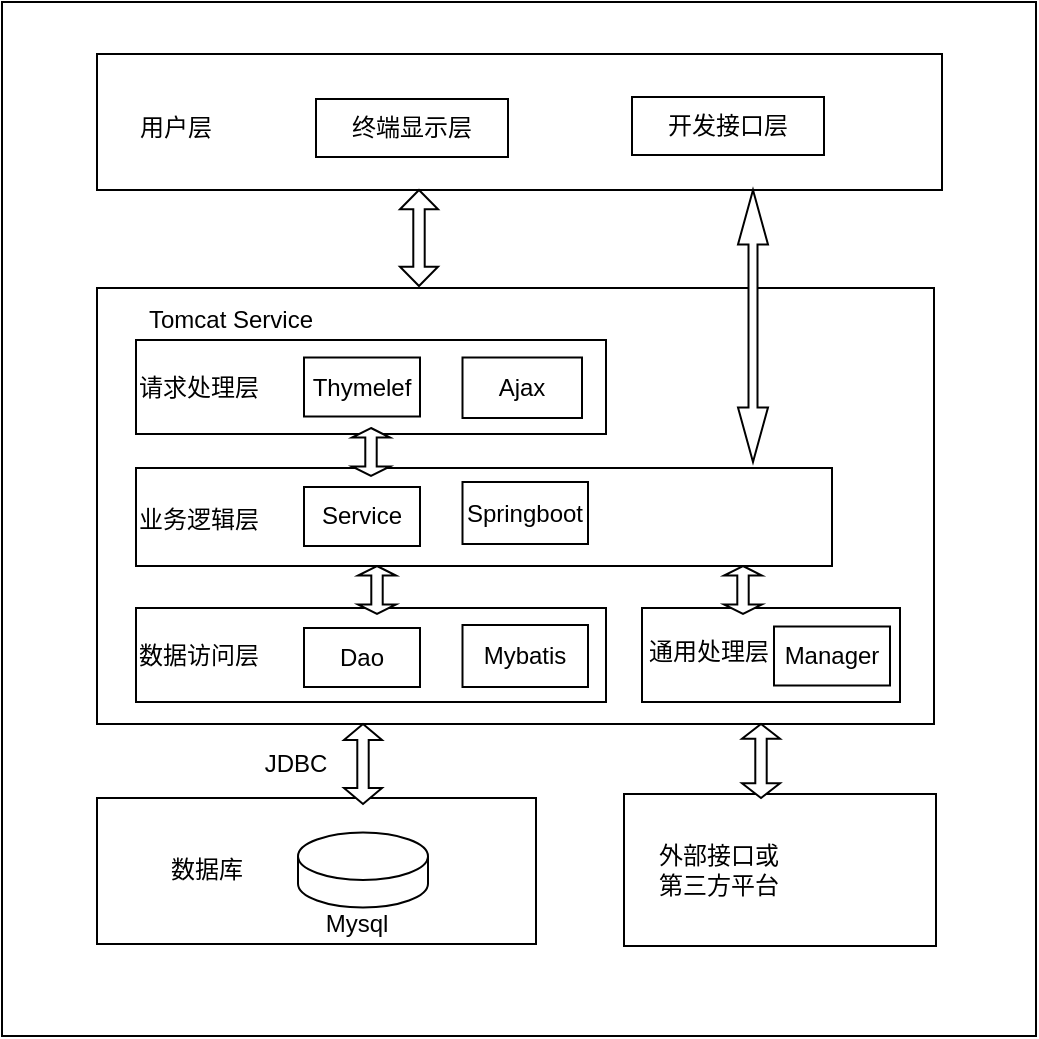 <mxfile version="15.5.9" type="github">
  <diagram id="5zzlWT1AY_aMHV63K7gK" name="Page-1">
    <mxGraphModel dx="1431" dy="598" grid="0" gridSize="10" guides="1" tooltips="1" connect="1" arrows="0" fold="1" page="1" pageScale="1" pageWidth="827" pageHeight="1169" math="0" shadow="0">
      <root>
        <mxCell id="0" />
        <mxCell id="1" parent="0" />
        <mxCell id="IhSWrFoO7B_8_wPxQ5ro-1" value="" style="whiteSpace=wrap;html=1;aspect=fixed;" vertex="1" parent="1">
          <mxGeometry x="205" y="12" width="517" height="517" as="geometry" />
        </mxCell>
        <mxCell id="IhSWrFoO7B_8_wPxQ5ro-18" value="" style="rounded=0;whiteSpace=wrap;html=1;" vertex="1" parent="1">
          <mxGeometry x="252.5" y="38" width="422.5" height="68" as="geometry" />
        </mxCell>
        <mxCell id="IhSWrFoO7B_8_wPxQ5ro-21" value="用户层" style="text;html=1;strokeColor=none;fillColor=none;align=center;verticalAlign=middle;whiteSpace=wrap;rounded=0;" vertex="1" parent="1">
          <mxGeometry x="262" y="59.5" width="60" height="30" as="geometry" />
        </mxCell>
        <mxCell id="IhSWrFoO7B_8_wPxQ5ro-22" value="终端显示层" style="rounded=0;whiteSpace=wrap;html=1;" vertex="1" parent="1">
          <mxGeometry x="362" y="60.5" width="96" height="29" as="geometry" />
        </mxCell>
        <mxCell id="IhSWrFoO7B_8_wPxQ5ro-23" value="开发接口层" style="rounded=0;whiteSpace=wrap;html=1;" vertex="1" parent="1">
          <mxGeometry x="520" y="59.5" width="96" height="29" as="geometry" />
        </mxCell>
        <mxCell id="IhSWrFoO7B_8_wPxQ5ro-25" value="" style="rounded=0;whiteSpace=wrap;html=1;" vertex="1" parent="1">
          <mxGeometry x="252.5" y="155" width="418.5" height="218" as="geometry" />
        </mxCell>
        <mxCell id="IhSWrFoO7B_8_wPxQ5ro-26" style="edgeStyle=orthogonalEdgeStyle;rounded=0;orthogonalLoop=1;jettySize=auto;html=1;exitX=0.5;exitY=1;exitDx=0;exitDy=0;" edge="1" parent="1" source="IhSWrFoO7B_8_wPxQ5ro-23" target="IhSWrFoO7B_8_wPxQ5ro-23">
          <mxGeometry relative="1" as="geometry" />
        </mxCell>
        <mxCell id="IhSWrFoO7B_8_wPxQ5ro-27" value="" style="rounded=0;whiteSpace=wrap;html=1;" vertex="1" parent="1">
          <mxGeometry x="272" y="181" width="235" height="47" as="geometry" />
        </mxCell>
        <mxCell id="IhSWrFoO7B_8_wPxQ5ro-28" value="Tomcat Service" style="text;html=1;strokeColor=none;fillColor=none;align=center;verticalAlign=middle;whiteSpace=wrap;rounded=0;" vertex="1" parent="1">
          <mxGeometry x="262" y="160" width="115" height="22" as="geometry" />
        </mxCell>
        <mxCell id="IhSWrFoO7B_8_wPxQ5ro-29" value="请求处理层" style="text;html=1;strokeColor=none;fillColor=none;align=center;verticalAlign=middle;whiteSpace=wrap;rounded=0;" vertex="1" parent="1">
          <mxGeometry x="268" y="191.38" width="71" height="27" as="geometry" />
        </mxCell>
        <mxCell id="IhSWrFoO7B_8_wPxQ5ro-30" value="Thymelef" style="rounded=0;whiteSpace=wrap;html=1;" vertex="1" parent="1">
          <mxGeometry x="356" y="189.75" width="58" height="29.5" as="geometry" />
        </mxCell>
        <mxCell id="IhSWrFoO7B_8_wPxQ5ro-32" value="Ajax" style="rounded=0;whiteSpace=wrap;html=1;" vertex="1" parent="1">
          <mxGeometry x="435.25" y="189.75" width="59.75" height="30.25" as="geometry" />
        </mxCell>
        <mxCell id="IhSWrFoO7B_8_wPxQ5ro-34" value="" style="rounded=0;whiteSpace=wrap;html=1;" vertex="1" parent="1">
          <mxGeometry x="272" y="245" width="348" height="49" as="geometry" />
        </mxCell>
        <mxCell id="IhSWrFoO7B_8_wPxQ5ro-35" value="业务逻辑层" style="text;html=1;strokeColor=none;fillColor=none;align=center;verticalAlign=middle;whiteSpace=wrap;rounded=0;" vertex="1" parent="1">
          <mxGeometry x="268" y="257" width="71" height="27" as="geometry" />
        </mxCell>
        <mxCell id="IhSWrFoO7B_8_wPxQ5ro-36" value="Service" style="rounded=0;whiteSpace=wrap;html=1;" vertex="1" parent="1">
          <mxGeometry x="356" y="254.5" width="58" height="29.5" as="geometry" />
        </mxCell>
        <mxCell id="IhSWrFoO7B_8_wPxQ5ro-37" value="Springboot" style="rounded=0;whiteSpace=wrap;html=1;" vertex="1" parent="1">
          <mxGeometry x="435.25" y="252" width="62.75" height="31" as="geometry" />
        </mxCell>
        <mxCell id="IhSWrFoO7B_8_wPxQ5ro-39" value="" style="rounded=0;whiteSpace=wrap;html=1;" vertex="1" parent="1">
          <mxGeometry x="272" y="315" width="235" height="47" as="geometry" />
        </mxCell>
        <mxCell id="IhSWrFoO7B_8_wPxQ5ro-40" value="数据访问层" style="text;html=1;strokeColor=none;fillColor=none;align=center;verticalAlign=middle;whiteSpace=wrap;rounded=0;" vertex="1" parent="1">
          <mxGeometry x="268" y="325" width="71" height="27" as="geometry" />
        </mxCell>
        <mxCell id="IhSWrFoO7B_8_wPxQ5ro-41" value="Dao" style="rounded=0;whiteSpace=wrap;html=1;" vertex="1" parent="1">
          <mxGeometry x="356" y="325" width="58" height="29.5" as="geometry" />
        </mxCell>
        <mxCell id="IhSWrFoO7B_8_wPxQ5ro-42" value="Mybatis" style="rounded=0;whiteSpace=wrap;html=1;" vertex="1" parent="1">
          <mxGeometry x="435.25" y="323.5" width="62.75" height="31" as="geometry" />
        </mxCell>
        <mxCell id="IhSWrFoO7B_8_wPxQ5ro-44" value="" style="rounded=0;whiteSpace=wrap;html=1;" vertex="1" parent="1">
          <mxGeometry x="525" y="315" width="129" height="47" as="geometry" />
        </mxCell>
        <mxCell id="IhSWrFoO7B_8_wPxQ5ro-46" value="通用处理层" style="text;html=1;strokeColor=none;fillColor=none;align=center;verticalAlign=middle;whiteSpace=wrap;rounded=0;" vertex="1" parent="1">
          <mxGeometry x="523" y="323.5" width="71" height="27" as="geometry" />
        </mxCell>
        <mxCell id="IhSWrFoO7B_8_wPxQ5ro-47" value="Manager" style="rounded=0;whiteSpace=wrap;html=1;" vertex="1" parent="1">
          <mxGeometry x="591" y="324.25" width="58" height="29.5" as="geometry" />
        </mxCell>
        <mxCell id="IhSWrFoO7B_8_wPxQ5ro-48" value="" style="rounded=0;whiteSpace=wrap;html=1;" vertex="1" parent="1">
          <mxGeometry x="252.5" y="410" width="219.5" height="73" as="geometry" />
        </mxCell>
        <mxCell id="IhSWrFoO7B_8_wPxQ5ro-49" value="" style="rounded=0;whiteSpace=wrap;html=1;" vertex="1" parent="1">
          <mxGeometry x="516" y="408" width="156" height="76" as="geometry" />
        </mxCell>
        <mxCell id="IhSWrFoO7B_8_wPxQ5ro-50" value="外部接口或第三方平台" style="text;html=1;strokeColor=none;fillColor=none;align=center;verticalAlign=middle;whiteSpace=wrap;rounded=0;" vertex="1" parent="1">
          <mxGeometry x="531" y="432" width="65" height="28" as="geometry" />
        </mxCell>
        <mxCell id="IhSWrFoO7B_8_wPxQ5ro-51" value="" style="shape=cylinder3;whiteSpace=wrap;html=1;boundedLbl=1;backgroundOutline=1;size=11.853;rounded=0;" vertex="1" parent="1">
          <mxGeometry x="353" y="427.25" width="65" height="37.5" as="geometry" />
        </mxCell>
        <mxCell id="IhSWrFoO7B_8_wPxQ5ro-53" value="数据库" style="text;html=1;strokeColor=none;fillColor=none;align=center;verticalAlign=middle;whiteSpace=wrap;rounded=0;" vertex="1" parent="1">
          <mxGeometry x="272" y="432" width="71" height="27" as="geometry" />
        </mxCell>
        <mxCell id="IhSWrFoO7B_8_wPxQ5ro-55" value="Mysql" style="text;html=1;strokeColor=none;fillColor=none;align=center;verticalAlign=middle;whiteSpace=wrap;rounded=0;" vertex="1" parent="1">
          <mxGeometry x="347" y="459" width="71" height="27" as="geometry" />
        </mxCell>
        <mxCell id="IhSWrFoO7B_8_wPxQ5ro-56" value="" style="shape=doubleArrow;direction=south;whiteSpace=wrap;html=1;rounded=0;" vertex="1" parent="1">
          <mxGeometry x="404" y="106" width="19" height="48" as="geometry" />
        </mxCell>
        <mxCell id="IhSWrFoO7B_8_wPxQ5ro-57" value="" style="shape=doubleArrow;direction=south;whiteSpace=wrap;html=1;rounded=0;" vertex="1" parent="1">
          <mxGeometry x="573" y="106" width="15" height="136" as="geometry" />
        </mxCell>
        <mxCell id="IhSWrFoO7B_8_wPxQ5ro-58" value="" style="shape=doubleArrow;direction=south;whiteSpace=wrap;html=1;rounded=0;" vertex="1" parent="1">
          <mxGeometry x="380" y="225" width="19" height="24" as="geometry" />
        </mxCell>
        <mxCell id="IhSWrFoO7B_8_wPxQ5ro-59" value="" style="shape=doubleArrow;direction=south;whiteSpace=wrap;html=1;rounded=0;" vertex="1" parent="1">
          <mxGeometry x="383" y="294" width="19" height="24" as="geometry" />
        </mxCell>
        <mxCell id="IhSWrFoO7B_8_wPxQ5ro-60" value="" style="shape=doubleArrow;direction=south;whiteSpace=wrap;html=1;rounded=0;" vertex="1" parent="1">
          <mxGeometry x="566" y="294" width="19" height="24" as="geometry" />
        </mxCell>
        <mxCell id="IhSWrFoO7B_8_wPxQ5ro-61" value="" style="shape=doubleArrow;direction=south;whiteSpace=wrap;html=1;rounded=0;" vertex="1" parent="1">
          <mxGeometry x="376" y="373" width="19" height="40" as="geometry" />
        </mxCell>
        <mxCell id="IhSWrFoO7B_8_wPxQ5ro-64" value="" style="shape=doubleArrow;direction=south;whiteSpace=wrap;html=1;rounded=0;" vertex="1" parent="1">
          <mxGeometry x="575" y="373" width="19" height="37" as="geometry" />
        </mxCell>
        <mxCell id="IhSWrFoO7B_8_wPxQ5ro-65" value="JDBC" style="text;html=1;strokeColor=none;fillColor=none;align=center;verticalAlign=middle;whiteSpace=wrap;rounded=0;" vertex="1" parent="1">
          <mxGeometry x="327" y="384" width="50" height="18" as="geometry" />
        </mxCell>
      </root>
    </mxGraphModel>
  </diagram>
</mxfile>
